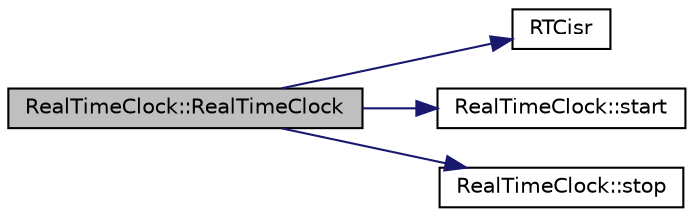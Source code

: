 digraph G
{
  edge [fontname="Helvetica",fontsize="10",labelfontname="Helvetica",labelfontsize="10"];
  node [fontname="Helvetica",fontsize="10",shape=record];
  rankdir=LR;
  Node1 [label="RealTimeClock::RealTimeClock",height=0.2,width=0.4,color="black", fillcolor="grey75", style="filled" fontcolor="black"];
  Node1 -> Node2 [color="midnightblue",fontsize="10",style="solid",fontname="Helvetica"];
  Node2 [label="RTCisr",height=0.2,width=0.4,color="black", fillcolor="white", style="filled",URL="$_real_time_clock_8cpp.html#ad935bba3ebfd9b29ed6489b57b7df0aa"];
  Node1 -> Node3 [color="midnightblue",fontsize="10",style="solid",fontname="Helvetica"];
  Node3 [label="RealTimeClock::start",height=0.2,width=0.4,color="black", fillcolor="white", style="filled",URL="$class_real_time_clock.html#ab62814ef94d0fe081e1f8a2756317a3c"];
  Node1 -> Node4 [color="midnightblue",fontsize="10",style="solid",fontname="Helvetica"];
  Node4 [label="RealTimeClock::stop",height=0.2,width=0.4,color="black", fillcolor="white", style="filled",URL="$class_real_time_clock.html#a116ebd0f42df71ef71d217527194d867"];
}

